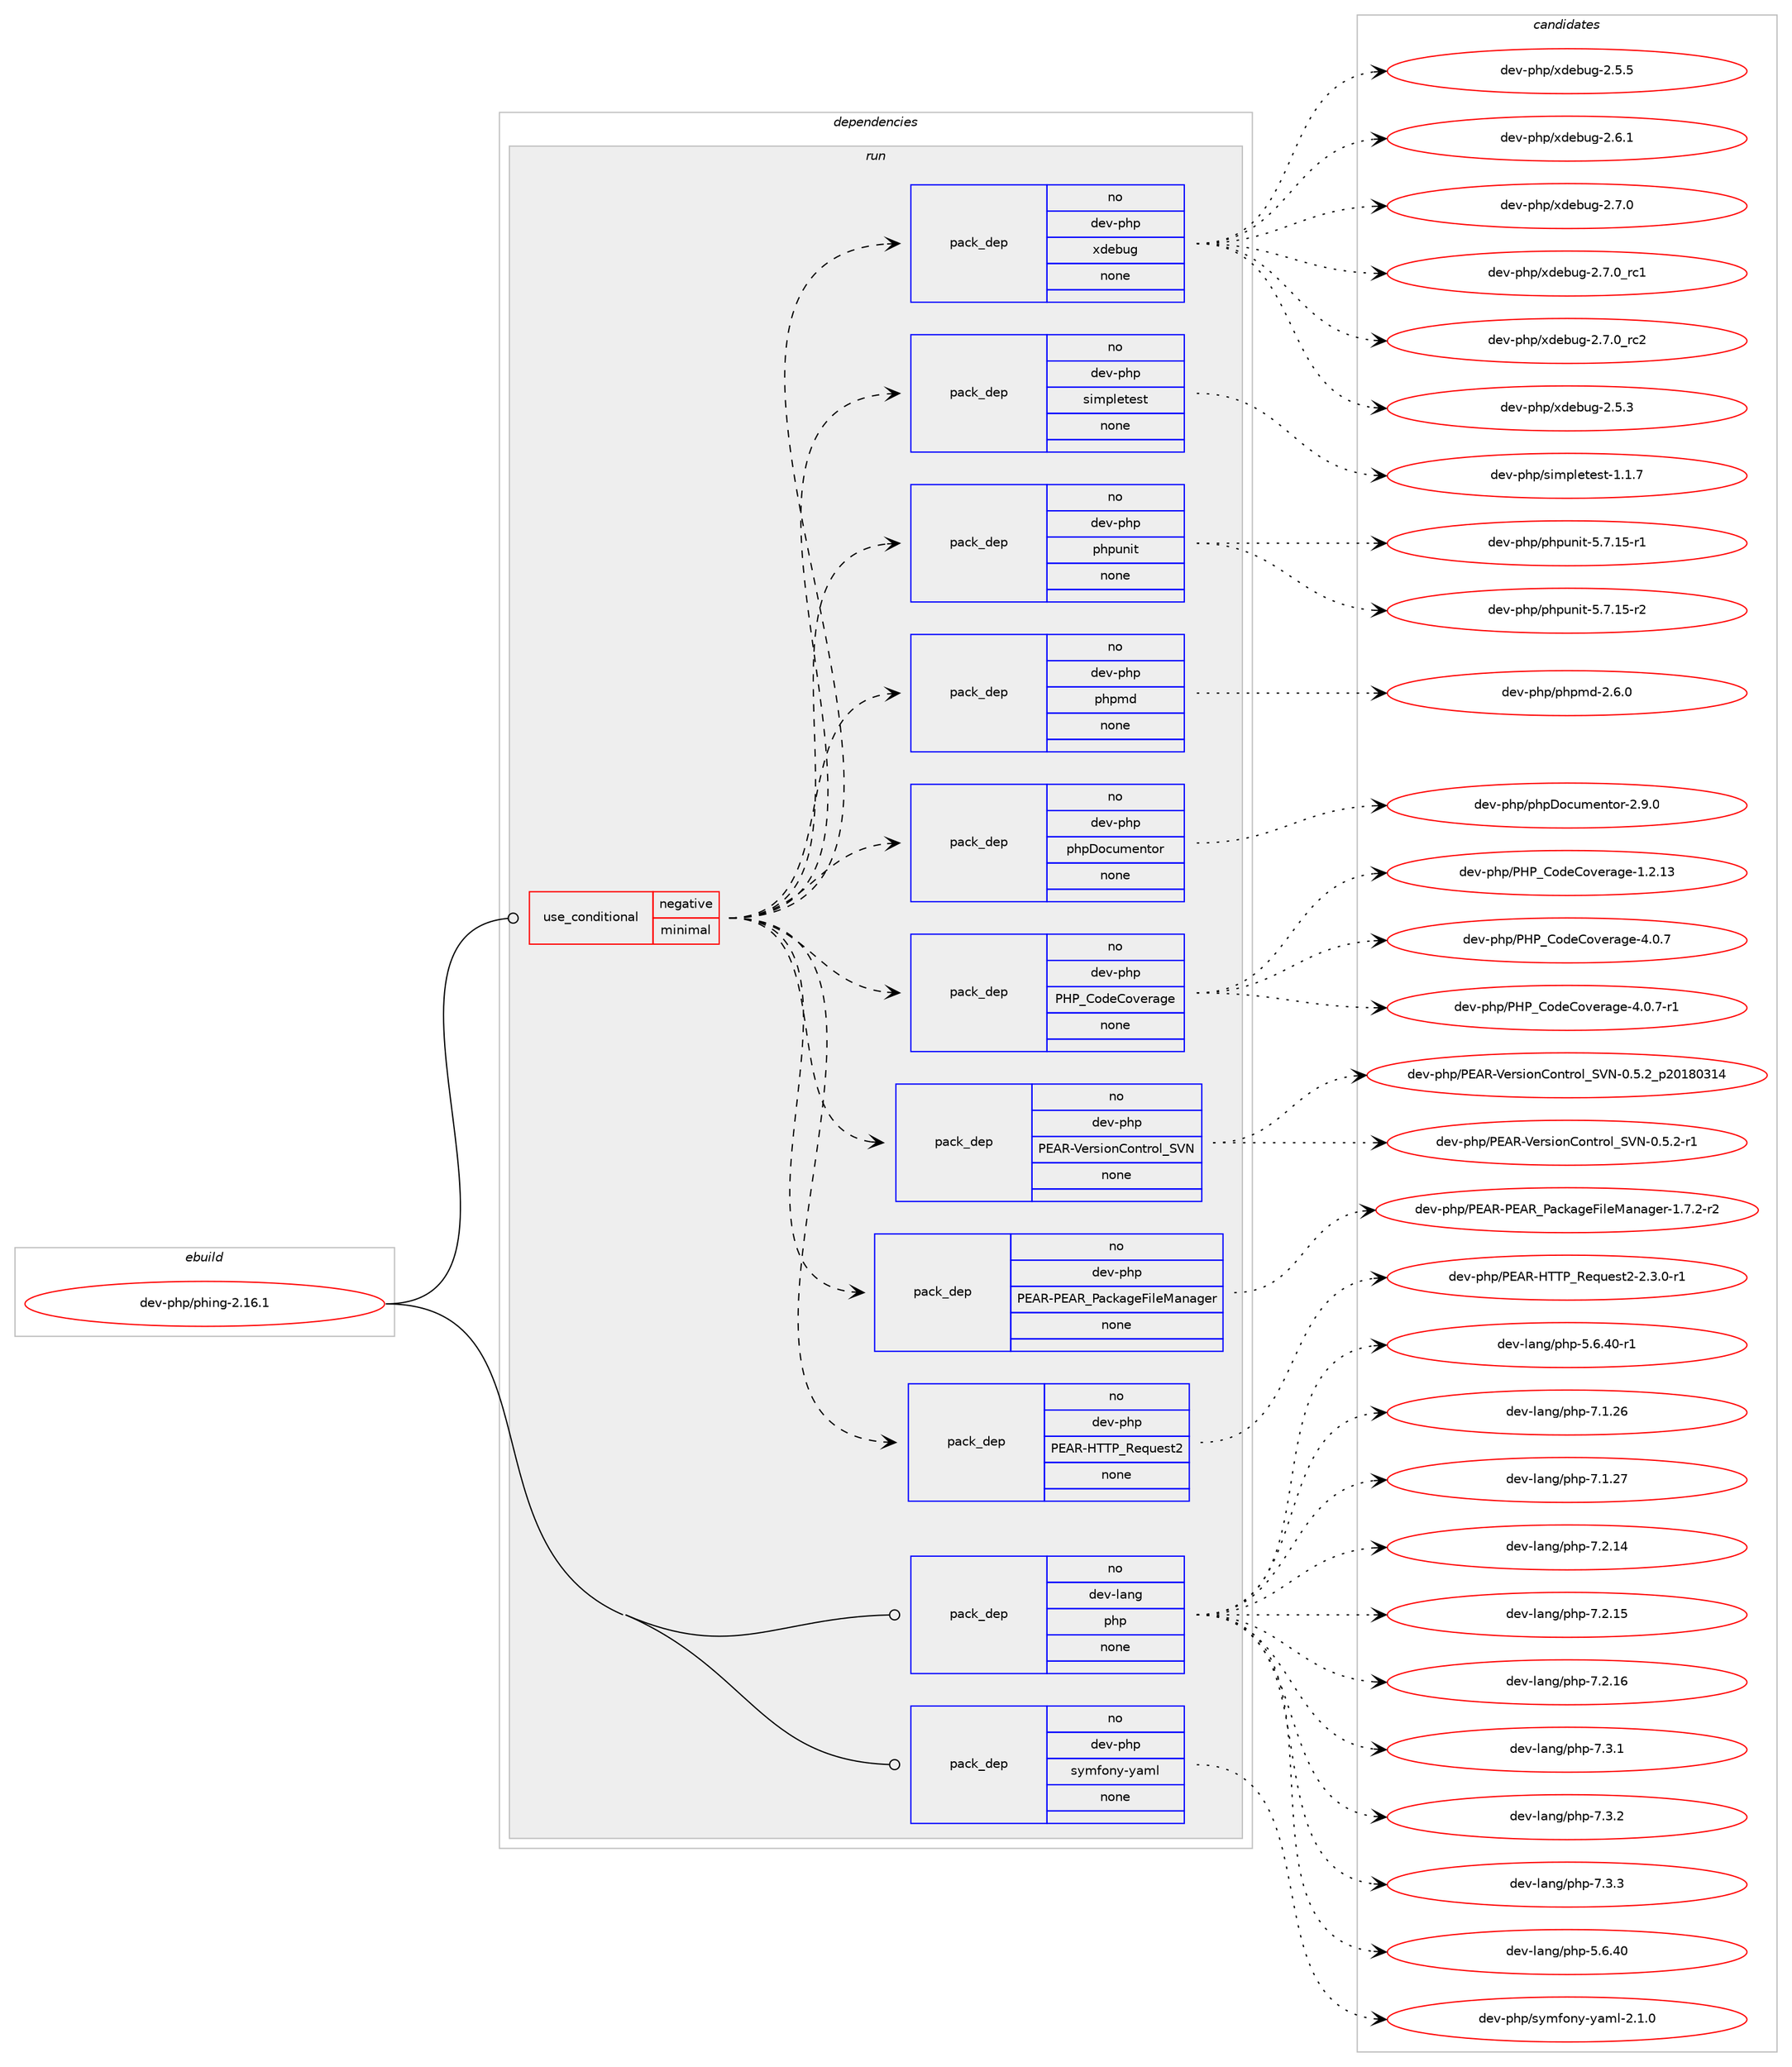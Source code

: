 digraph prolog {

# *************
# Graph options
# *************

newrank=true;
concentrate=true;
compound=true;
graph [rankdir=LR,fontname=Helvetica,fontsize=10,ranksep=1.5];#, ranksep=2.5, nodesep=0.2];
edge  [arrowhead=vee];
node  [fontname=Helvetica,fontsize=10];

# **********
# The ebuild
# **********

subgraph cluster_leftcol {
color=gray;
rank=same;
label=<<i>ebuild</i>>;
id [label="dev-php/phing-2.16.1", color=red, width=4, href="../dev-php/phing-2.16.1.svg"];
}

# ****************
# The dependencies
# ****************

subgraph cluster_midcol {
color=gray;
label=<<i>dependencies</i>>;
subgraph cluster_compile {
fillcolor="#eeeeee";
style=filled;
label=<<i>compile</i>>;
}
subgraph cluster_compileandrun {
fillcolor="#eeeeee";
style=filled;
label=<<i>compile and run</i>>;
}
subgraph cluster_run {
fillcolor="#eeeeee";
style=filled;
label=<<i>run</i>>;
subgraph cond370031 {
dependency1395764 [label=<<TABLE BORDER="0" CELLBORDER="1" CELLSPACING="0" CELLPADDING="4"><TR><TD ROWSPAN="3" CELLPADDING="10">use_conditional</TD></TR><TR><TD>negative</TD></TR><TR><TD>minimal</TD></TR></TABLE>>, shape=none, color=red];
subgraph pack1002526 {
dependency1395765 [label=<<TABLE BORDER="0" CELLBORDER="1" CELLSPACING="0" CELLPADDING="4" WIDTH="220"><TR><TD ROWSPAN="6" CELLPADDING="30">pack_dep</TD></TR><TR><TD WIDTH="110">no</TD></TR><TR><TD>dev-php</TD></TR><TR><TD>PEAR-HTTP_Request2</TD></TR><TR><TD>none</TD></TR><TR><TD></TD></TR></TABLE>>, shape=none, color=blue];
}
dependency1395764:e -> dependency1395765:w [weight=20,style="dashed",arrowhead="vee"];
subgraph pack1002527 {
dependency1395766 [label=<<TABLE BORDER="0" CELLBORDER="1" CELLSPACING="0" CELLPADDING="4" WIDTH="220"><TR><TD ROWSPAN="6" CELLPADDING="30">pack_dep</TD></TR><TR><TD WIDTH="110">no</TD></TR><TR><TD>dev-php</TD></TR><TR><TD>PEAR-PEAR_PackageFileManager</TD></TR><TR><TD>none</TD></TR><TR><TD></TD></TR></TABLE>>, shape=none, color=blue];
}
dependency1395764:e -> dependency1395766:w [weight=20,style="dashed",arrowhead="vee"];
subgraph pack1002528 {
dependency1395767 [label=<<TABLE BORDER="0" CELLBORDER="1" CELLSPACING="0" CELLPADDING="4" WIDTH="220"><TR><TD ROWSPAN="6" CELLPADDING="30">pack_dep</TD></TR><TR><TD WIDTH="110">no</TD></TR><TR><TD>dev-php</TD></TR><TR><TD>PEAR-VersionControl_SVN</TD></TR><TR><TD>none</TD></TR><TR><TD></TD></TR></TABLE>>, shape=none, color=blue];
}
dependency1395764:e -> dependency1395767:w [weight=20,style="dashed",arrowhead="vee"];
subgraph pack1002529 {
dependency1395768 [label=<<TABLE BORDER="0" CELLBORDER="1" CELLSPACING="0" CELLPADDING="4" WIDTH="220"><TR><TD ROWSPAN="6" CELLPADDING="30">pack_dep</TD></TR><TR><TD WIDTH="110">no</TD></TR><TR><TD>dev-php</TD></TR><TR><TD>PHP_CodeCoverage</TD></TR><TR><TD>none</TD></TR><TR><TD></TD></TR></TABLE>>, shape=none, color=blue];
}
dependency1395764:e -> dependency1395768:w [weight=20,style="dashed",arrowhead="vee"];
subgraph pack1002530 {
dependency1395769 [label=<<TABLE BORDER="0" CELLBORDER="1" CELLSPACING="0" CELLPADDING="4" WIDTH="220"><TR><TD ROWSPAN="6" CELLPADDING="30">pack_dep</TD></TR><TR><TD WIDTH="110">no</TD></TR><TR><TD>dev-php</TD></TR><TR><TD>phpDocumentor</TD></TR><TR><TD>none</TD></TR><TR><TD></TD></TR></TABLE>>, shape=none, color=blue];
}
dependency1395764:e -> dependency1395769:w [weight=20,style="dashed",arrowhead="vee"];
subgraph pack1002531 {
dependency1395770 [label=<<TABLE BORDER="0" CELLBORDER="1" CELLSPACING="0" CELLPADDING="4" WIDTH="220"><TR><TD ROWSPAN="6" CELLPADDING="30">pack_dep</TD></TR><TR><TD WIDTH="110">no</TD></TR><TR><TD>dev-php</TD></TR><TR><TD>phpmd</TD></TR><TR><TD>none</TD></TR><TR><TD></TD></TR></TABLE>>, shape=none, color=blue];
}
dependency1395764:e -> dependency1395770:w [weight=20,style="dashed",arrowhead="vee"];
subgraph pack1002532 {
dependency1395771 [label=<<TABLE BORDER="0" CELLBORDER="1" CELLSPACING="0" CELLPADDING="4" WIDTH="220"><TR><TD ROWSPAN="6" CELLPADDING="30">pack_dep</TD></TR><TR><TD WIDTH="110">no</TD></TR><TR><TD>dev-php</TD></TR><TR><TD>phpunit</TD></TR><TR><TD>none</TD></TR><TR><TD></TD></TR></TABLE>>, shape=none, color=blue];
}
dependency1395764:e -> dependency1395771:w [weight=20,style="dashed",arrowhead="vee"];
subgraph pack1002533 {
dependency1395772 [label=<<TABLE BORDER="0" CELLBORDER="1" CELLSPACING="0" CELLPADDING="4" WIDTH="220"><TR><TD ROWSPAN="6" CELLPADDING="30">pack_dep</TD></TR><TR><TD WIDTH="110">no</TD></TR><TR><TD>dev-php</TD></TR><TR><TD>simpletest</TD></TR><TR><TD>none</TD></TR><TR><TD></TD></TR></TABLE>>, shape=none, color=blue];
}
dependency1395764:e -> dependency1395772:w [weight=20,style="dashed",arrowhead="vee"];
subgraph pack1002534 {
dependency1395773 [label=<<TABLE BORDER="0" CELLBORDER="1" CELLSPACING="0" CELLPADDING="4" WIDTH="220"><TR><TD ROWSPAN="6" CELLPADDING="30">pack_dep</TD></TR><TR><TD WIDTH="110">no</TD></TR><TR><TD>dev-php</TD></TR><TR><TD>xdebug</TD></TR><TR><TD>none</TD></TR><TR><TD></TD></TR></TABLE>>, shape=none, color=blue];
}
dependency1395764:e -> dependency1395773:w [weight=20,style="dashed",arrowhead="vee"];
}
id:e -> dependency1395764:w [weight=20,style="solid",arrowhead="odot"];
subgraph pack1002535 {
dependency1395774 [label=<<TABLE BORDER="0" CELLBORDER="1" CELLSPACING="0" CELLPADDING="4" WIDTH="220"><TR><TD ROWSPAN="6" CELLPADDING="30">pack_dep</TD></TR><TR><TD WIDTH="110">no</TD></TR><TR><TD>dev-lang</TD></TR><TR><TD>php</TD></TR><TR><TD>none</TD></TR><TR><TD></TD></TR></TABLE>>, shape=none, color=blue];
}
id:e -> dependency1395774:w [weight=20,style="solid",arrowhead="odot"];
subgraph pack1002536 {
dependency1395775 [label=<<TABLE BORDER="0" CELLBORDER="1" CELLSPACING="0" CELLPADDING="4" WIDTH="220"><TR><TD ROWSPAN="6" CELLPADDING="30">pack_dep</TD></TR><TR><TD WIDTH="110">no</TD></TR><TR><TD>dev-php</TD></TR><TR><TD>symfony-yaml</TD></TR><TR><TD>none</TD></TR><TR><TD></TD></TR></TABLE>>, shape=none, color=blue];
}
id:e -> dependency1395775:w [weight=20,style="solid",arrowhead="odot"];
}
}

# **************
# The candidates
# **************

subgraph cluster_choices {
rank=same;
color=gray;
label=<<i>candidates</i>>;

subgraph choice1002526 {
color=black;
nodesep=1;
choice10010111845112104112478069658245728484809582101113117101115116504550465146484511449 [label="dev-php/PEAR-HTTP_Request2-2.3.0-r1", color=red, width=4,href="../dev-php/PEAR-HTTP_Request2-2.3.0-r1.svg"];
dependency1395765:e -> choice10010111845112104112478069658245728484809582101113117101115116504550465146484511449:w [style=dotted,weight="100"];
}
subgraph choice1002527 {
color=black;
nodesep=1;
choice10010111845112104112478069658245806965829580979910797103101701051081017797110971031011144549465546504511450 [label="dev-php/PEAR-PEAR_PackageFileManager-1.7.2-r2", color=red, width=4,href="../dev-php/PEAR-PEAR_PackageFileManager-1.7.2-r2.svg"];
dependency1395766:e -> choice10010111845112104112478069658245806965829580979910797103101701051081017797110971031011144549465546504511450:w [style=dotted,weight="100"];
}
subgraph choice1002528 {
color=black;
nodesep=1;
choice100101118451121041124780696582458610111411510511111067111110116114111108958386784548465346504511449 [label="dev-php/PEAR-VersionControl_SVN-0.5.2-r1", color=red, width=4,href="../dev-php/PEAR-VersionControl_SVN-0.5.2-r1.svg"];
choice10010111845112104112478069658245861011141151051111106711111011611411110895838678454846534650951125048495648514952 [label="dev-php/PEAR-VersionControl_SVN-0.5.2_p20180314", color=red, width=4,href="../dev-php/PEAR-VersionControl_SVN-0.5.2_p20180314.svg"];
dependency1395767:e -> choice100101118451121041124780696582458610111411510511111067111110116114111108958386784548465346504511449:w [style=dotted,weight="100"];
dependency1395767:e -> choice10010111845112104112478069658245861011141151051111106711111011611411110895838678454846534650951125048495648514952:w [style=dotted,weight="100"];
}
subgraph choice1002529 {
color=black;
nodesep=1;
choice10010111845112104112478072809567111100101671111181011149710310145494650464951 [label="dev-php/PHP_CodeCoverage-1.2.13", color=red, width=4,href="../dev-php/PHP_CodeCoverage-1.2.13.svg"];
choice100101118451121041124780728095671111001016711111810111497103101455246484655 [label="dev-php/PHP_CodeCoverage-4.0.7", color=red, width=4,href="../dev-php/PHP_CodeCoverage-4.0.7.svg"];
choice1001011184511210411247807280956711110010167111118101114971031014552464846554511449 [label="dev-php/PHP_CodeCoverage-4.0.7-r1", color=red, width=4,href="../dev-php/PHP_CodeCoverage-4.0.7-r1.svg"];
dependency1395768:e -> choice10010111845112104112478072809567111100101671111181011149710310145494650464951:w [style=dotted,weight="100"];
dependency1395768:e -> choice100101118451121041124780728095671111001016711111810111497103101455246484655:w [style=dotted,weight="100"];
dependency1395768:e -> choice1001011184511210411247807280956711110010167111118101114971031014552464846554511449:w [style=dotted,weight="100"];
}
subgraph choice1002530 {
color=black;
nodesep=1;
choice10010111845112104112471121041126811199117109101110116111114455046574648 [label="dev-php/phpDocumentor-2.9.0", color=red, width=4,href="../dev-php/phpDocumentor-2.9.0.svg"];
dependency1395769:e -> choice10010111845112104112471121041126811199117109101110116111114455046574648:w [style=dotted,weight="100"];
}
subgraph choice1002531 {
color=black;
nodesep=1;
choice1001011184511210411247112104112109100455046544648 [label="dev-php/phpmd-2.6.0", color=red, width=4,href="../dev-php/phpmd-2.6.0.svg"];
dependency1395770:e -> choice1001011184511210411247112104112109100455046544648:w [style=dotted,weight="100"];
}
subgraph choice1002532 {
color=black;
nodesep=1;
choice1001011184511210411247112104112117110105116455346554649534511449 [label="dev-php/phpunit-5.7.15-r1", color=red, width=4,href="../dev-php/phpunit-5.7.15-r1.svg"];
choice1001011184511210411247112104112117110105116455346554649534511450 [label="dev-php/phpunit-5.7.15-r2", color=red, width=4,href="../dev-php/phpunit-5.7.15-r2.svg"];
dependency1395771:e -> choice1001011184511210411247112104112117110105116455346554649534511449:w [style=dotted,weight="100"];
dependency1395771:e -> choice1001011184511210411247112104112117110105116455346554649534511450:w [style=dotted,weight="100"];
}
subgraph choice1002533 {
color=black;
nodesep=1;
choice1001011184511210411247115105109112108101116101115116454946494655 [label="dev-php/simpletest-1.1.7", color=red, width=4,href="../dev-php/simpletest-1.1.7.svg"];
dependency1395772:e -> choice1001011184511210411247115105109112108101116101115116454946494655:w [style=dotted,weight="100"];
}
subgraph choice1002534 {
color=black;
nodesep=1;
choice100101118451121041124712010010198117103455046534651 [label="dev-php/xdebug-2.5.3", color=red, width=4,href="../dev-php/xdebug-2.5.3.svg"];
choice100101118451121041124712010010198117103455046534653 [label="dev-php/xdebug-2.5.5", color=red, width=4,href="../dev-php/xdebug-2.5.5.svg"];
choice100101118451121041124712010010198117103455046544649 [label="dev-php/xdebug-2.6.1", color=red, width=4,href="../dev-php/xdebug-2.6.1.svg"];
choice100101118451121041124712010010198117103455046554648 [label="dev-php/xdebug-2.7.0", color=red, width=4,href="../dev-php/xdebug-2.7.0.svg"];
choice100101118451121041124712010010198117103455046554648951149949 [label="dev-php/xdebug-2.7.0_rc1", color=red, width=4,href="../dev-php/xdebug-2.7.0_rc1.svg"];
choice100101118451121041124712010010198117103455046554648951149950 [label="dev-php/xdebug-2.7.0_rc2", color=red, width=4,href="../dev-php/xdebug-2.7.0_rc2.svg"];
dependency1395773:e -> choice100101118451121041124712010010198117103455046534651:w [style=dotted,weight="100"];
dependency1395773:e -> choice100101118451121041124712010010198117103455046534653:w [style=dotted,weight="100"];
dependency1395773:e -> choice100101118451121041124712010010198117103455046544649:w [style=dotted,weight="100"];
dependency1395773:e -> choice100101118451121041124712010010198117103455046554648:w [style=dotted,weight="100"];
dependency1395773:e -> choice100101118451121041124712010010198117103455046554648951149949:w [style=dotted,weight="100"];
dependency1395773:e -> choice100101118451121041124712010010198117103455046554648951149950:w [style=dotted,weight="100"];
}
subgraph choice1002535 {
color=black;
nodesep=1;
choice10010111845108971101034711210411245534654465248 [label="dev-lang/php-5.6.40", color=red, width=4,href="../dev-lang/php-5.6.40.svg"];
choice100101118451089711010347112104112455346544652484511449 [label="dev-lang/php-5.6.40-r1", color=red, width=4,href="../dev-lang/php-5.6.40-r1.svg"];
choice10010111845108971101034711210411245554649465054 [label="dev-lang/php-7.1.26", color=red, width=4,href="../dev-lang/php-7.1.26.svg"];
choice10010111845108971101034711210411245554649465055 [label="dev-lang/php-7.1.27", color=red, width=4,href="../dev-lang/php-7.1.27.svg"];
choice10010111845108971101034711210411245554650464952 [label="dev-lang/php-7.2.14", color=red, width=4,href="../dev-lang/php-7.2.14.svg"];
choice10010111845108971101034711210411245554650464953 [label="dev-lang/php-7.2.15", color=red, width=4,href="../dev-lang/php-7.2.15.svg"];
choice10010111845108971101034711210411245554650464954 [label="dev-lang/php-7.2.16", color=red, width=4,href="../dev-lang/php-7.2.16.svg"];
choice100101118451089711010347112104112455546514649 [label="dev-lang/php-7.3.1", color=red, width=4,href="../dev-lang/php-7.3.1.svg"];
choice100101118451089711010347112104112455546514650 [label="dev-lang/php-7.3.2", color=red, width=4,href="../dev-lang/php-7.3.2.svg"];
choice100101118451089711010347112104112455546514651 [label="dev-lang/php-7.3.3", color=red, width=4,href="../dev-lang/php-7.3.3.svg"];
dependency1395774:e -> choice10010111845108971101034711210411245534654465248:w [style=dotted,weight="100"];
dependency1395774:e -> choice100101118451089711010347112104112455346544652484511449:w [style=dotted,weight="100"];
dependency1395774:e -> choice10010111845108971101034711210411245554649465054:w [style=dotted,weight="100"];
dependency1395774:e -> choice10010111845108971101034711210411245554649465055:w [style=dotted,weight="100"];
dependency1395774:e -> choice10010111845108971101034711210411245554650464952:w [style=dotted,weight="100"];
dependency1395774:e -> choice10010111845108971101034711210411245554650464953:w [style=dotted,weight="100"];
dependency1395774:e -> choice10010111845108971101034711210411245554650464954:w [style=dotted,weight="100"];
dependency1395774:e -> choice100101118451089711010347112104112455546514649:w [style=dotted,weight="100"];
dependency1395774:e -> choice100101118451089711010347112104112455546514650:w [style=dotted,weight="100"];
dependency1395774:e -> choice100101118451089711010347112104112455546514651:w [style=dotted,weight="100"];
}
subgraph choice1002536 {
color=black;
nodesep=1;
choice10010111845112104112471151211091021111101214512197109108455046494648 [label="dev-php/symfony-yaml-2.1.0", color=red, width=4,href="../dev-php/symfony-yaml-2.1.0.svg"];
dependency1395775:e -> choice10010111845112104112471151211091021111101214512197109108455046494648:w [style=dotted,weight="100"];
}
}

}
